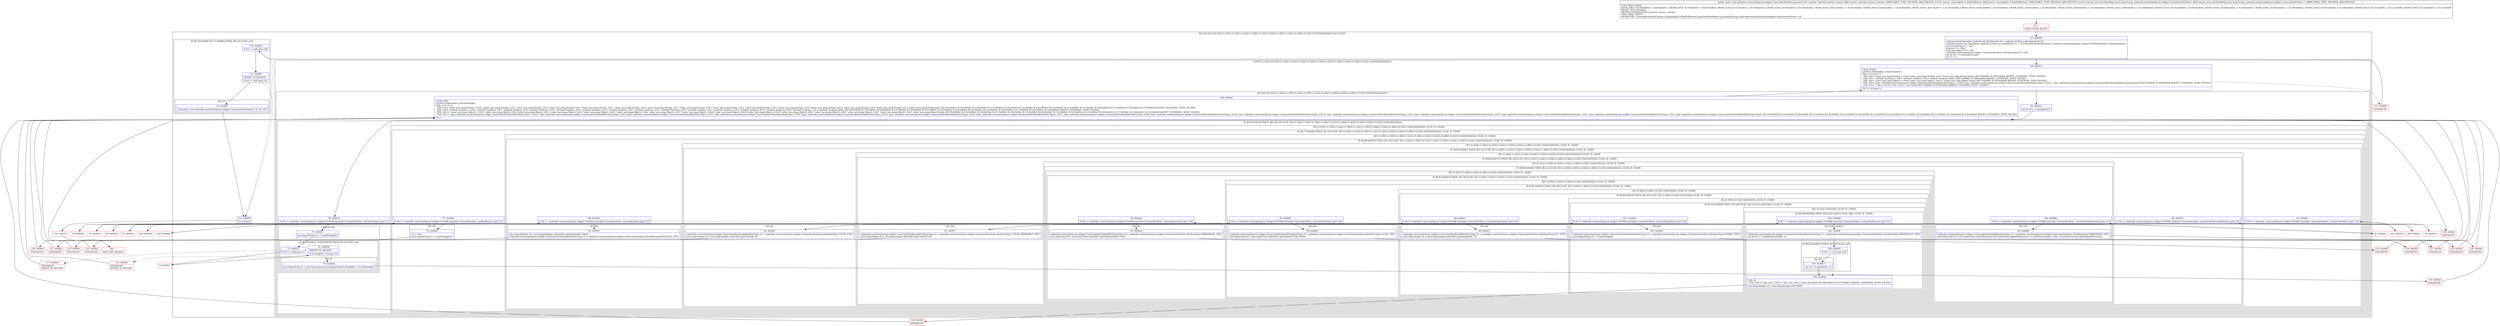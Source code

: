 digraph "CFG forandroidx.constraintlayout.widget.ConstraintAttribute.parse(Landroid\/content\/Context;Lorg\/xmlpull\/v1\/XmlPullParser;Ljava\/util\/HashMap;)V" {
subgraph cluster_Region_35271109 {
label = "R(4:1|(3:3|(2:5|(1:9))(1:(1:16)(1:(1:20)(1:(1:24)(1:(1:28)(1:(1:32)(1:(1:36)(1:(1:40)(1:(1:44)(1:(1:48)(1:(3:52|(1:54)|55)(0)))))))))))|11)|(1:61)|62)";
node [shape=record,color=blue];
Node_67 [shape=record,label="{67\:\ 0x0000|android.util.AttributeSet android.util.AttributeSet r0 = android.util.Xml.asAttributeSet(r13)\landroid.content.res.TypedArray android.content.res.TypedArray r1 = r12.obtainStyledAttributes(r0, androidx.constraintlayout.widget.C0169R.styleable.CustomAttribute)\ljava.lang.String r2 = null\lboolean r3 = false\ljava.lang.Object r4 = null\landroidx.constraintlayout.widget.ConstraintAttribute.AttributeType r5 = null\lint int r6 = r1.getIndexCount()\lint r7 = 0\l}"];
subgraph cluster_LoopRegion_896361735 {
label = "LOOP:0: (3:3|(2:5|(1:9))(1:(1:16)(1:(1:20)(1:(1:24)(1:(1:28)(1:(1:32)(1:(1:36)(1:(1:40)(1:(1:44)(1:(1:48)(1:(3:52|(1:54)|55)(0)))))))))))|11)";
node [shape=record,color=blue];
Node_68 [shape=record,label="{68\:\ 0x0013|LOOP_START\lLOOP:0: B:68:0x0013\-\>B:109:0x00ef\lPHI: r2 r3 r4 r5 r7 \l  PHI: (r2v1 'name' java.lang.String) = (r2v0 'name' java.lang.String), (r2v3 'name' java.lang.String) binds: [B:67:0x0000, B:109:0x00ef] A[DONT_GENERATE, DONT_INLINE]\l  PHI: (r3v1 'method' boolean) = (r3v0 'method' boolean), (r3v3 'method' boolean) binds: [B:67:0x0000, B:109:0x00ef] A[DONT_GENERATE, DONT_INLINE]\l  PHI: (r4v1 'value' java.lang.Object) = (r4v0 'value' java.lang.Object), (r4v11 'value' java.lang.Object) binds: [B:67:0x0000, B:109:0x00ef] A[DONT_GENERATE, DONT_INLINE]\l  PHI: (r5v1 'type' androidx.constraintlayout.widget.ConstraintAttribute$AttributeType) = (r5v0 'type' androidx.constraintlayout.widget.ConstraintAttribute$AttributeType), (r5v11 'type' androidx.constraintlayout.widget.ConstraintAttribute$AttributeType) binds: [B:67:0x0000, B:109:0x00ef] A[DONT_GENERATE, DONT_INLINE]\l  PHI: (r7v1 'i' int) = (r7v0 'i' int), (r7v3 'i' int) binds: [B:67:0x0000, B:109:0x00ef] A[DONT_GENERATE, DONT_INLINE]\l|if (r7 \< r6) goto L3\l}"];
subgraph cluster_Region_1727723594 {
label = "R(3:3|(2:5|(1:9))(1:(1:16)(1:(1:20)(1:(1:24)(1:(1:28)(1:(1:32)(1:(1:36)(1:(1:40)(1:(1:44)(1:(1:48)(1:(3:52|(1:54)|55)(0)))))))))))|11)";
node [shape=record,color=blue];
Node_69 [shape=record,label="{69\:\ 0x0015|int int r8 = r1.getIndex(r7)\l}"];
subgraph cluster_IfRegion_490637647 {
label = "IF [B:70:0x001d] THEN: R(2:5|(1:9)) ELSE: R(1:(1:16)(1:(1:20)(1:(1:24)(1:(1:28)(1:(1:32)(1:(1:36)(1:(1:40)(1:(1:44)(1:(1:48)(1:(3:52|(1:54)|55)(0)))))))))))";
node [shape=record,color=blue];
Node_70 [shape=record,label="{70\:\ 0x001d|if (r8 == androidx.constraintlayout.widget.C0169R.styleable.CustomAttribute_attributeName) goto L5\l}"];
subgraph cluster_Region_1441212148 {
label = "R(2:5|(1:9))";
node [shape=record,color=blue];
Node_71 [shape=record,label="{71\:\ 0x001f|java.lang.String r2 = r1.getString(r8)\l}"];
subgraph cluster_IfRegion_722190201 {
label = "IF [B:72:0x0023, B:74:0x0029] THEN: R(1:9) ELSE: null";
node [shape=record,color=blue];
Node_72 [shape=record,label="{72\:\ 0x0023|if (r2 != null) goto L7\l}"];
Node_74 [shape=record,label="{74\:\ 0x0029|ADDED_TO_REGION\l|if (r2.length() \> 0) goto L9\l}"];
subgraph cluster_Region_893740984 {
label = "R(1:9)";
node [shape=record,color=blue];
Node_75 [shape=record,label="{75\:\ 0x002b|java.lang.String r2 = java.lang.Character.toUpperCase(r2.charAt(0)) + r2.substring(1)\l}"];
}
}
}
subgraph cluster_Region_751334410 {
label = "R(1:(1:16)(1:(1:20)(1:(1:24)(1:(1:28)(1:(1:32)(1:(1:36)(1:(1:40)(1:(1:44)(1:(1:48)(1:(3:52|(1:54)|55)(0))))))))))) | ELSE_IF_CHAIN\l";
node [shape=record,color=blue];
subgraph cluster_IfRegion_208496184 {
label = "IF [B:77:0x004a] THEN: R(1:16) ELSE: R(1:(1:20)(1:(1:24)(1:(1:28)(1:(1:32)(1:(1:36)(1:(1:40)(1:(1:44)(1:(1:48)(1:(3:52|(1:54)|55)(0)))))))))) | ELSE_IF_CHAIN\l";
node [shape=record,color=blue];
Node_77 [shape=record,label="{77\:\ 0x004a|if (r8 == androidx.constraintlayout.widget.C0169R.styleable.CustomAttribute_methodName) goto L16\l}"];
subgraph cluster_Region_906190497 {
label = "R(1:16)";
node [shape=record,color=blue];
Node_78 [shape=record,label="{78\:\ 0x004c|r3 = true\ljava.lang.String r2 = r1.getString(r8)\l}"];
}
subgraph cluster_Region_57886230 {
label = "R(1:(1:20)(1:(1:24)(1:(1:28)(1:(1:32)(1:(1:36)(1:(1:40)(1:(1:44)(1:(1:48)(1:(3:52|(1:54)|55)(0)))))))))) | ELSE_IF_CHAIN\l";
node [shape=record,color=blue];
subgraph cluster_IfRegion_2062282939 {
label = "IF [B:80:0x0055] THEN: R(1:20) ELSE: R(1:(1:24)(1:(1:28)(1:(1:32)(1:(1:36)(1:(1:40)(1:(1:44)(1:(1:48)(1:(3:52|(1:54)|55)(0))))))))) | ELSE_IF_CHAIN\l";
node [shape=record,color=blue];
Node_80 [shape=record,label="{80\:\ 0x0055|if (r8 == androidx.constraintlayout.widget.C0169R.styleable.CustomAttribute_customBoolean) goto L20\l}"];
subgraph cluster_Region_1707394493 {
label = "R(1:20)";
node [shape=record,color=blue];
Node_81 [shape=record,label="{81\:\ 0x0057|java.lang.Boolean r4 = java.lang.Boolean.valueOf(r1.getBoolean(r8, false))\landroidx.constraintlayout.widget.ConstraintAttribute$AttributeType r5 = androidx.constraintlayout.widget.ConstraintAttribute.AttributeType.BOOLEAN_TYPE\l}"];
}
subgraph cluster_Region_1167147383 {
label = "R(1:(1:24)(1:(1:28)(1:(1:32)(1:(1:36)(1:(1:40)(1:(1:44)(1:(1:48)(1:(3:52|(1:54)|55)(0))))))))) | ELSE_IF_CHAIN\l";
node [shape=record,color=blue];
subgraph cluster_IfRegion_619771836 {
label = "IF [B:83:0x0065] THEN: R(1:24) ELSE: R(1:(1:28)(1:(1:32)(1:(1:36)(1:(1:40)(1:(1:44)(1:(1:48)(1:(3:52|(1:54)|55)(0)))))))) | ELSE_IF_CHAIN\l";
node [shape=record,color=blue];
Node_83 [shape=record,label="{83\:\ 0x0065|if (r8 == androidx.constraintlayout.widget.C0169R.styleable.CustomAttribute_customColorValue) goto L24\l}"];
subgraph cluster_Region_1414351335 {
label = "R(1:24)";
node [shape=record,color=blue];
Node_84 [shape=record,label="{84\:\ 0x0067|androidx.constraintlayout.widget.ConstraintAttribute$AttributeType r5 = androidx.constraintlayout.widget.ConstraintAttribute.AttributeType.COLOR_TYPE\ljava.lang.Integer r4 = java.lang.Integer.valueOf(r1.getColor(r8, 0))\l}"];
}
subgraph cluster_Region_1943275877 {
label = "R(1:(1:28)(1:(1:32)(1:(1:36)(1:(1:40)(1:(1:44)(1:(1:48)(1:(3:52|(1:54)|55)(0)))))))) | ELSE_IF_CHAIN\l";
node [shape=record,color=blue];
subgraph cluster_IfRegion_1299015324 {
label = "IF [B:86:0x0075] THEN: R(1:28) ELSE: R(1:(1:32)(1:(1:36)(1:(1:40)(1:(1:44)(1:(1:48)(1:(3:52|(1:54)|55)(0))))))) | ELSE_IF_CHAIN\l";
node [shape=record,color=blue];
Node_86 [shape=record,label="{86\:\ 0x0075|if (r8 == androidx.constraintlayout.widget.C0169R.styleable.CustomAttribute_customColorDrawableValue) goto L28\l}"];
subgraph cluster_Region_946935068 {
label = "R(1:28)";
node [shape=record,color=blue];
Node_87 [shape=record,label="{87\:\ 0x0077|androidx.constraintlayout.widget.ConstraintAttribute$AttributeType r5 = androidx.constraintlayout.widget.ConstraintAttribute.AttributeType.COLOR_DRAWABLE_TYPE\ljava.lang.Integer r4 = java.lang.Integer.valueOf(r1.getColor(r8, 0))\l}"];
}
subgraph cluster_Region_483609393 {
label = "R(1:(1:32)(1:(1:36)(1:(1:40)(1:(1:44)(1:(1:48)(1:(3:52|(1:54)|55)(0))))))) | ELSE_IF_CHAIN\l";
node [shape=record,color=blue];
subgraph cluster_IfRegion_718706095 {
label = "IF [B:89:0x0086] THEN: R(1:32) ELSE: R(1:(1:36)(1:(1:40)(1:(1:44)(1:(1:48)(1:(3:52|(1:54)|55)(0)))))) | ELSE_IF_CHAIN\l";
node [shape=record,color=blue];
Node_89 [shape=record,label="{89\:\ 0x0086|if (r8 == androidx.constraintlayout.widget.C0169R.styleable.CustomAttribute_customPixelDimension) goto L32\l}"];
subgraph cluster_Region_338404069 {
label = "R(1:32)";
node [shape=record,color=blue];
Node_90 [shape=record,label="{90\:\ 0x0088|androidx.constraintlayout.widget.ConstraintAttribute$AttributeType r5 = androidx.constraintlayout.widget.ConstraintAttribute.AttributeType.DIMENSION_TYPE\ljava.lang.Float r4 = java.lang.Float.valueOf(android.util.TypedValue.applyDimension(1, r1.getDimension(r8, 0.0f), r12.getResources().getDisplayMetrics()))\l}"];
}
subgraph cluster_Region_92929355 {
label = "R(1:(1:36)(1:(1:40)(1:(1:44)(1:(1:48)(1:(3:52|(1:54)|55)(0)))))) | ELSE_IF_CHAIN\l";
node [shape=record,color=blue];
subgraph cluster_IfRegion_253609574 {
label = "IF [B:92:0x00a2] THEN: R(1:36) ELSE: R(1:(1:40)(1:(1:44)(1:(1:48)(1:(3:52|(1:54)|55)(0))))) | ELSE_IF_CHAIN\l";
node [shape=record,color=blue];
Node_92 [shape=record,label="{92\:\ 0x00a2|if (r8 == androidx.constraintlayout.widget.C0169R.styleable.CustomAttribute_customDimension) goto L36\l}"];
subgraph cluster_Region_1459709168 {
label = "R(1:36)";
node [shape=record,color=blue];
Node_93 [shape=record,label="{93\:\ 0x00a4|androidx.constraintlayout.widget.ConstraintAttribute$AttributeType r5 = androidx.constraintlayout.widget.ConstraintAttribute.AttributeType.DIMENSION_TYPE\ljava.lang.Float r4 = java.lang.Float.valueOf(r1.getDimension(r8, 0.0f))\l}"];
}
subgraph cluster_Region_1255972468 {
label = "R(1:(1:40)(1:(1:44)(1:(1:48)(1:(3:52|(1:54)|55)(0))))) | ELSE_IF_CHAIN\l";
node [shape=record,color=blue];
subgraph cluster_IfRegion_745774382 {
label = "IF [B:95:0x00b1] THEN: R(1:40) ELSE: R(1:(1:44)(1:(1:48)(1:(3:52|(1:54)|55)(0)))) | ELSE_IF_CHAIN\l";
node [shape=record,color=blue];
Node_95 [shape=record,label="{95\:\ 0x00b1|if (r8 == androidx.constraintlayout.widget.C0169R.styleable.CustomAttribute_customFloatValue) goto L40\l}"];
subgraph cluster_Region_1765608838 {
label = "R(1:40)";
node [shape=record,color=blue];
Node_96 [shape=record,label="{96\:\ 0x00b3|androidx.constraintlayout.widget.ConstraintAttribute$AttributeType r5 = androidx.constraintlayout.widget.ConstraintAttribute.AttributeType.FLOAT_TYPE\ljava.lang.Float r4 = java.lang.Float.valueOf(r1.getFloat(r8, Float.NaN))\l}"];
}
subgraph cluster_Region_428882283 {
label = "R(1:(1:44)(1:(1:48)(1:(3:52|(1:54)|55)(0)))) | ELSE_IF_CHAIN\l";
node [shape=record,color=blue];
subgraph cluster_IfRegion_168576954 {
label = "IF [B:98:0x00c3] THEN: R(1:44) ELSE: R(1:(1:48)(1:(3:52|(1:54)|55)(0))) | ELSE_IF_CHAIN\l";
node [shape=record,color=blue];
Node_98 [shape=record,label="{98\:\ 0x00c3|if (r8 == androidx.constraintlayout.widget.C0169R.styleable.CustomAttribute_customIntegerValue) goto L44\l}"];
subgraph cluster_Region_1507081288 {
label = "R(1:44)";
node [shape=record,color=blue];
Node_99 [shape=record,label="{99\:\ 0x00c5|androidx.constraintlayout.widget.ConstraintAttribute$AttributeType r5 = androidx.constraintlayout.widget.ConstraintAttribute.AttributeType.INT_TYPE\ljava.lang.Integer r4 = java.lang.Integer.valueOf(r1.getInteger(r8, \-1))\l}"];
}
subgraph cluster_Region_530346923 {
label = "R(1:(1:48)(1:(3:52|(1:54)|55)(0))) | ELSE_IF_CHAIN\l";
node [shape=record,color=blue];
subgraph cluster_IfRegion_342479033 {
label = "IF [B:101:0x00d2] THEN: R(1:48) ELSE: R(1:(3:52|(1:54)|55)(0)) | ELSE_IF_CHAIN\l";
node [shape=record,color=blue];
Node_101 [shape=record,label="{101\:\ 0x00d2|if (r8 == androidx.constraintlayout.widget.C0169R.styleable.CustomAttribute_customStringValue) goto L48\l}"];
subgraph cluster_Region_279023901 {
label = "R(1:48)";
node [shape=record,color=blue];
Node_102 [shape=record,label="{102\:\ 0x00d4|androidx.constraintlayout.widget.ConstraintAttribute$AttributeType r5 = androidx.constraintlayout.widget.ConstraintAttribute.AttributeType.STRING_TYPE\ljava.lang.String r4 = r1.getString(r8)\l}"];
}
subgraph cluster_Region_1437968054 {
label = "R(1:(3:52|(1:54)|55)(0)) | ELSE_IF_CHAIN\l";
node [shape=record,color=blue];
subgraph cluster_IfRegion_1973815972 {
label = "IF [B:104:0x00dd] THEN: R(3:52|(1:54)|55) ELSE: R(0) | ELSE_IF_CHAIN\l";
node [shape=record,color=blue];
Node_104 [shape=record,label="{104\:\ 0x00dd|if (r8 == androidx.constraintlayout.widget.C0169R.styleable.CustomAttribute_customReference) goto L52\l}"];
subgraph cluster_Region_1281048861 {
label = "R(3:52|(1:54)|55)";
node [shape=record,color=blue];
Node_105 [shape=record,label="{105\:\ 0x00df|androidx.constraintlayout.widget.ConstraintAttribute$AttributeType r5 = androidx.constraintlayout.widget.ConstraintAttribute.AttributeType.REFERENCE_TYPE\lint int r9 = r1.getResourceId(r8, \-1)\l}"];
subgraph cluster_IfRegion_1166828499 {
label = "IF [B:106:0x00e5] THEN: R(1:54) ELSE: null";
node [shape=record,color=blue];
Node_106 [shape=record,label="{106\:\ 0x00e5|if (r9 == (\-1)) goto L54\l}"];
subgraph cluster_Region_1292575789 {
label = "R(1:54)";
node [shape=record,color=blue];
Node_107 [shape=record,label="{107\:\ 0x00e7|int r9 = r1.getInt(r8, \-1)\l}"];
}
}
Node_108 [shape=record,label="{108\:\ 0x00eb|PHI: r9 \l  PHI: (r9v12 'tmp' int) = (r9v11 'tmp' int), (r9v13 'tmp' int) binds: [B:106:0x00e5, B:107:0x00e7] A[DONT_GENERATE, DONT_INLINE]\l|java.lang.Integer r4 = java.lang.Integer.valueOf(r9)\l}"];
}
subgraph cluster_Region_2075438410 {
label = "R(0)";
node [shape=record,color=blue];
}
}
}
}
}
}
}
}
}
}
}
}
}
}
}
}
}
}
}
}
}
}
Node_109 [shape=record,label="{109\:\ 0x00ef|LOOP_END\lLOOP:0: B:68:0x0013\-\>B:109:0x00ef\lPHI: r2 r3 r4 r5 \l  PHI: (r2v3 'name' java.lang.String) = (r2v1 'name' java.lang.String), (r2v1 'name' java.lang.String), (r2v1 'name' java.lang.String), (r2v1 'name' java.lang.String), (r2v1 'name' java.lang.String), (r2v1 'name' java.lang.String), (r2v1 'name' java.lang.String), (r2v1 'name' java.lang.String), (r2v1 'name' java.lang.String), (r2v1 'name' java.lang.String), (r2v2 'name' java.lang.String), (r2v4 'name' java.lang.String), (r2v4 'name' java.lang.String), (r2v5 'name' java.lang.String) binds: [B:129:0x00ef, B:116:0x00ef, B:128:0x00ef, B:127:0x00ef, B:126:0x00ef, B:125:0x00ef, B:124:0x00ef, B:123:0x00ef, B:122:0x00ef, B:121:0x00ef, B:120:0x00ef, B:117:0x00ef, B:118:0x00ef, B:119:0x00ef] A[DONT_GENERATE, DONT_INLINE]\l  PHI: (r3v3 'method' boolean) = (r3v1 'method' boolean), (r3v1 'method' boolean), (r3v1 'method' boolean), (r3v1 'method' boolean), (r3v1 'method' boolean), (r3v1 'method' boolean), (r3v1 'method' boolean), (r3v1 'method' boolean), (r3v1 'method' boolean), (r3v1 'method' boolean), (r3v2 'method' boolean), (r3v1 'method' boolean), (r3v1 'method' boolean), (r3v1 'method' boolean) binds: [B:129:0x00ef, B:116:0x00ef, B:128:0x00ef, B:127:0x00ef, B:126:0x00ef, B:125:0x00ef, B:124:0x00ef, B:123:0x00ef, B:122:0x00ef, B:121:0x00ef, B:120:0x00ef, B:117:0x00ef, B:118:0x00ef, B:119:0x00ef] A[DONT_GENERATE, DONT_INLINE]\l  PHI: (r4v11 'value' java.lang.Object) = (r4v1 'value' java.lang.Object), (r4v2 'value' java.lang.Object), (r4v3 'value' java.lang.Object), (r4v4 'value' java.lang.Object), (r4v5 'value' java.lang.Object), (r4v6 'value' java.lang.Object), (r4v7 'value' java.lang.Object), (r4v8 'value' java.lang.Object), (r4v9 'value' java.lang.Object), (r4v10 'value' java.lang.Object), (r4v1 'value' java.lang.Object), (r4v1 'value' java.lang.Object), (r4v1 'value' java.lang.Object), (r4v1 'value' java.lang.Object) binds: [B:129:0x00ef, B:116:0x00ef, B:128:0x00ef, B:127:0x00ef, B:126:0x00ef, B:125:0x00ef, B:124:0x00ef, B:123:0x00ef, B:122:0x00ef, B:121:0x00ef, B:120:0x00ef, B:117:0x00ef, B:118:0x00ef, B:119:0x00ef] A[DONT_GENERATE, DONT_INLINE]\l  PHI: (r5v11 'type' androidx.constraintlayout.widget.ConstraintAttribute$AttributeType) = (r5v1 'type' androidx.constraintlayout.widget.ConstraintAttribute$AttributeType), (r5v2 'type' androidx.constraintlayout.widget.ConstraintAttribute$AttributeType), (r5v3 'type' androidx.constraintlayout.widget.ConstraintAttribute$AttributeType), (r5v4 'type' androidx.constraintlayout.widget.ConstraintAttribute$AttributeType), (r5v5 'type' androidx.constraintlayout.widget.ConstraintAttribute$AttributeType), (r5v6 'type' androidx.constraintlayout.widget.ConstraintAttribute$AttributeType), (r5v7 'type' androidx.constraintlayout.widget.ConstraintAttribute$AttributeType), (r5v8 'type' androidx.constraintlayout.widget.ConstraintAttribute$AttributeType), (r5v9 'type' androidx.constraintlayout.widget.ConstraintAttribute$AttributeType), (r5v10 'type' androidx.constraintlayout.widget.ConstraintAttribute$AttributeType), (r5v1 'type' androidx.constraintlayout.widget.ConstraintAttribute$AttributeType), (r5v1 'type' androidx.constraintlayout.widget.ConstraintAttribute$AttributeType), (r5v1 'type' androidx.constraintlayout.widget.ConstraintAttribute$AttributeType), (r5v1 'type' androidx.constraintlayout.widget.ConstraintAttribute$AttributeType) binds: [B:129:0x00ef, B:116:0x00ef, B:128:0x00ef, B:127:0x00ef, B:126:0x00ef, B:125:0x00ef, B:124:0x00ef, B:123:0x00ef, B:122:0x00ef, B:121:0x00ef, B:120:0x00ef, B:117:0x00ef, B:118:0x00ef, B:119:0x00ef] A[DONT_GENERATE, DONT_INLINE]\l|r7++\l}"];
}
}
subgraph cluster_IfRegion_703607156 {
label = "IF [B:110:0x00f3, B:111:0x00f5] THEN: R(1:61) ELSE: null";
node [shape=record,color=blue];
Node_110 [shape=record,label="{110\:\ 0x00f3|if (r2 != null) goto L60\l}"];
Node_111 [shape=record,label="{111\:\ 0x00f5|ADDED_TO_REGION\l|if (r4 != null) goto L61\l}"];
subgraph cluster_Region_1060495102 {
label = "R(1:61)";
node [shape=record,color=blue];
Node_112 [shape=record,label="{112\:\ 0x00f7|r14.put(r2, new androidx.constraintlayout.widget.ConstraintAttribute(r2, r5, r4, r3))\l}"];
}
}
Node_113 [shape=record,label="{113\:\ 0x00ff|r1.recycle()\l}"];
}
Node_65 [shape=record,color=red,label="{65\:\ ?|MTH_ENTER_BLOCK\l}"];
Node_73 [shape=record,color=red,label="{73\:\ 0x0025}"];
Node_119 [shape=record,color=red,label="{119\:\ 0x00ef|SYNTHETIC\l}"];
Node_118 [shape=record,color=red,label="{118\:\ 0x00ef|SYNTHETIC\lADDED_TO_REGION\l}"];
Node_117 [shape=record,color=red,label="{117\:\ 0x00ef|SYNTHETIC\lADDED_TO_REGION\l}"];
Node_76 [shape=record,color=red,label="{76\:\ 0x0048}"];
Node_120 [shape=record,color=red,label="{120\:\ 0x00ef|SYNTHETIC\l}"];
Node_79 [shape=record,color=red,label="{79\:\ 0x0053}"];
Node_121 [shape=record,color=red,label="{121\:\ 0x00ef|SYNTHETIC\l}"];
Node_82 [shape=record,color=red,label="{82\:\ 0x0063}"];
Node_122 [shape=record,color=red,label="{122\:\ 0x00ef|SYNTHETIC\l}"];
Node_85 [shape=record,color=red,label="{85\:\ 0x0073}"];
Node_123 [shape=record,color=red,label="{123\:\ 0x00ef|SYNTHETIC\l}"];
Node_88 [shape=record,color=red,label="{88\:\ 0x0083}"];
Node_124 [shape=record,color=red,label="{124\:\ 0x00ef|SYNTHETIC\l}"];
Node_91 [shape=record,color=red,label="{91\:\ 0x00a0}"];
Node_125 [shape=record,color=red,label="{125\:\ 0x00ef|SYNTHETIC\l}"];
Node_94 [shape=record,color=red,label="{94\:\ 0x00af}"];
Node_126 [shape=record,color=red,label="{126\:\ 0x00ef|SYNTHETIC\l}"];
Node_97 [shape=record,color=red,label="{97\:\ 0x00c0}"];
Node_127 [shape=record,color=red,label="{127\:\ 0x00ef|SYNTHETIC\l}"];
Node_100 [shape=record,color=red,label="{100\:\ 0x00d0}"];
Node_128 [shape=record,color=red,label="{128\:\ 0x00ef|SYNTHETIC\l}"];
Node_103 [shape=record,color=red,label="{103\:\ 0x00db}"];
Node_116 [shape=record,color=red,label="{116\:\ 0x00ef|SYNTHETIC\l}"];
Node_129 [shape=record,color=red,label="{129\:\ 0x00ef|SYNTHETIC\l}"];
Node_115 [shape=record,color=red,label="{115\:\ 0x00f3|SYNTHETIC\l}"];
Node_114 [shape=record,color=red,label="{114\:\ 0x0102}"];
Node_66 [shape=record,color=red,label="{66\:\ ?|MTH_EXIT_BLOCK\l}"];
MethodNode[shape=record,label="{public static void androidx.constraintlayout.widget.ConstraintAttribute.parse((r12v0 'context' android.content.Context A[D('context' android.content.Context), IMMUTABLE_TYPE, METHOD_ARGUMENT]), (r13v0 'parser' org.xmlpull.v1.XmlPullParser A[D('parser' org.xmlpull.v1.XmlPullParser), IMMUTABLE_TYPE, METHOD_ARGUMENT]), (r14v0 'custom' java.util.HashMap\<java.lang.String, androidx.constraintlayout.widget.ConstraintAttribute\> A[D('custom' java.util.HashMap\<java.lang.String, androidx.constraintlayout.widget.ConstraintAttribute\>), IMMUTABLE_TYPE, METHOD_ARGUMENT]))  | USE_LINES_HINTS\lBACK_EDGE: B:109:0x00ef \-\> B:68:0x0013, CROSS_EDGE: B:74:0x0029 \-\> B:109:0x00ef, CROSS_EDGE: B:72:0x0023 \-\> B:109:0x00ef, CROSS_EDGE: B:78:0x004c \-\> B:109:0x00ef, CROSS_EDGE: B:81:0x0057 \-\> B:109:0x00ef, CROSS_EDGE: B:84:0x0067 \-\> B:109:0x00ef, CROSS_EDGE: B:87:0x0077 \-\> B:109:0x00ef, CROSS_EDGE: B:90:0x0088 \-\> B:109:0x00ef, CROSS_EDGE: B:93:0x00a4 \-\> B:109:0x00ef, CROSS_EDGE: B:96:0x00b3 \-\> B:109:0x00ef, CROSS_EDGE: B:99:0x00c5 \-\> B:109:0x00ef, CROSS_EDGE: B:102:0x00d4 \-\> B:109:0x00ef, CROSS_EDGE: B:108:0x00eb \-\> B:109:0x00ef, CROSS_EDGE: B:106:0x00e5 \-\> B:108:0x00eb, CROSS_EDGE: B:104:0x00dd \-\> B:109:0x00ef, CROSS_EDGE: B:111:0x00f5 \-\> B:113:0x00ff, CROSS_EDGE: B:110:0x00f3 \-\> B:113:0x00ff\lINLINE_NOT_NEEDED\lMETHOD_PARAMETERS: [context, parser, custom]\lTYPE_VARS: EMPTY\lSIGNATURE: (Landroid\/content\/Context;Lorg\/xmlpull\/v1\/XmlPullParser;Ljava\/util\/HashMap\<Ljava\/lang\/String;Landroidx\/constraintlayout\/widget\/ConstraintAttribute;\>;)V\l}"];
MethodNode -> Node_65;Node_67 -> Node_68;
Node_68 -> Node_69;
Node_68 -> Node_115[style=dashed];
Node_69 -> Node_70;
Node_70 -> Node_71;
Node_70 -> Node_76[style=dashed];
Node_71 -> Node_72;
Node_72 -> Node_73;
Node_72 -> Node_117[style=dashed];
Node_74 -> Node_75;
Node_74 -> Node_118[style=dashed];
Node_75 -> Node_119;
Node_77 -> Node_78;
Node_77 -> Node_79[style=dashed];
Node_78 -> Node_120;
Node_80 -> Node_81;
Node_80 -> Node_82[style=dashed];
Node_81 -> Node_121;
Node_83 -> Node_84;
Node_83 -> Node_85[style=dashed];
Node_84 -> Node_122;
Node_86 -> Node_87;
Node_86 -> Node_88[style=dashed];
Node_87 -> Node_123;
Node_89 -> Node_90;
Node_89 -> Node_91[style=dashed];
Node_90 -> Node_124;
Node_92 -> Node_93;
Node_92 -> Node_94[style=dashed];
Node_93 -> Node_125;
Node_95 -> Node_96;
Node_95 -> Node_97[style=dashed];
Node_96 -> Node_126;
Node_98 -> Node_99;
Node_98 -> Node_100[style=dashed];
Node_99 -> Node_127;
Node_101 -> Node_102;
Node_101 -> Node_103[style=dashed];
Node_102 -> Node_128;
Node_104 -> Node_105;
Node_104 -> Node_129[style=dashed];
Node_105 -> Node_106;
Node_106 -> Node_107;
Node_106 -> Node_108[style=dashed];
Node_107 -> Node_108;
Node_108 -> Node_116;
Node_109 -> Node_68;
Node_110 -> Node_111;
Node_110 -> Node_113[style=dashed];
Node_111 -> Node_112;
Node_111 -> Node_113[style=dashed];
Node_112 -> Node_113;
Node_113 -> Node_114;
Node_65 -> Node_67;
Node_73 -> Node_74;
Node_119 -> Node_109;
Node_118 -> Node_109;
Node_117 -> Node_109;
Node_76 -> Node_77;
Node_120 -> Node_109;
Node_79 -> Node_80;
Node_121 -> Node_109;
Node_82 -> Node_83;
Node_122 -> Node_109;
Node_85 -> Node_86;
Node_123 -> Node_109;
Node_88 -> Node_89;
Node_124 -> Node_109;
Node_91 -> Node_92;
Node_125 -> Node_109;
Node_94 -> Node_95;
Node_126 -> Node_109;
Node_97 -> Node_98;
Node_127 -> Node_109;
Node_100 -> Node_101;
Node_128 -> Node_109;
Node_103 -> Node_104;
Node_116 -> Node_109;
Node_129 -> Node_109;
Node_115 -> Node_110;
Node_114 -> Node_66;
}

